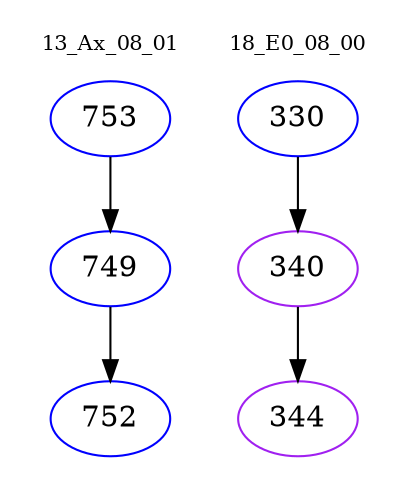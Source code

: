 digraph{
subgraph cluster_0 {
color = white
label = "13_Ax_08_01";
fontsize=10;
T0_753 [label="753", color="blue"]
T0_753 -> T0_749 [color="black"]
T0_749 [label="749", color="blue"]
T0_749 -> T0_752 [color="black"]
T0_752 [label="752", color="blue"]
}
subgraph cluster_1 {
color = white
label = "18_E0_08_00";
fontsize=10;
T1_330 [label="330", color="blue"]
T1_330 -> T1_340 [color="black"]
T1_340 [label="340", color="purple"]
T1_340 -> T1_344 [color="black"]
T1_344 [label="344", color="purple"]
}
}

